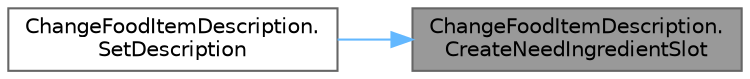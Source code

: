 digraph "ChangeFoodItemDescription.CreateNeedIngredientSlot"
{
 // LATEX_PDF_SIZE
  bgcolor="transparent";
  edge [fontname=Helvetica,fontsize=10,labelfontname=Helvetica,labelfontsize=10];
  node [fontname=Helvetica,fontsize=10,shape=box,height=0.2,width=0.4];
  rankdir="RL";
  Node1 [id="Node000001",label="ChangeFoodItemDescription.\lCreateNeedIngredientSlot",height=0.2,width=0.4,color="gray40", fillcolor="grey60", style="filled", fontcolor="black",tooltip=" "];
  Node1 -> Node2 [id="edge1_Node000001_Node000002",dir="back",color="steelblue1",style="solid",tooltip=" "];
  Node2 [id="Node000002",label="ChangeFoodItemDescription.\lSetDescription",height=0.2,width=0.4,color="grey40", fillcolor="white", style="filled",URL="$class_change_food_item_description.html#add713d6652f3c85e9d04b87a6ecb6b04",tooltip=" "];
}
